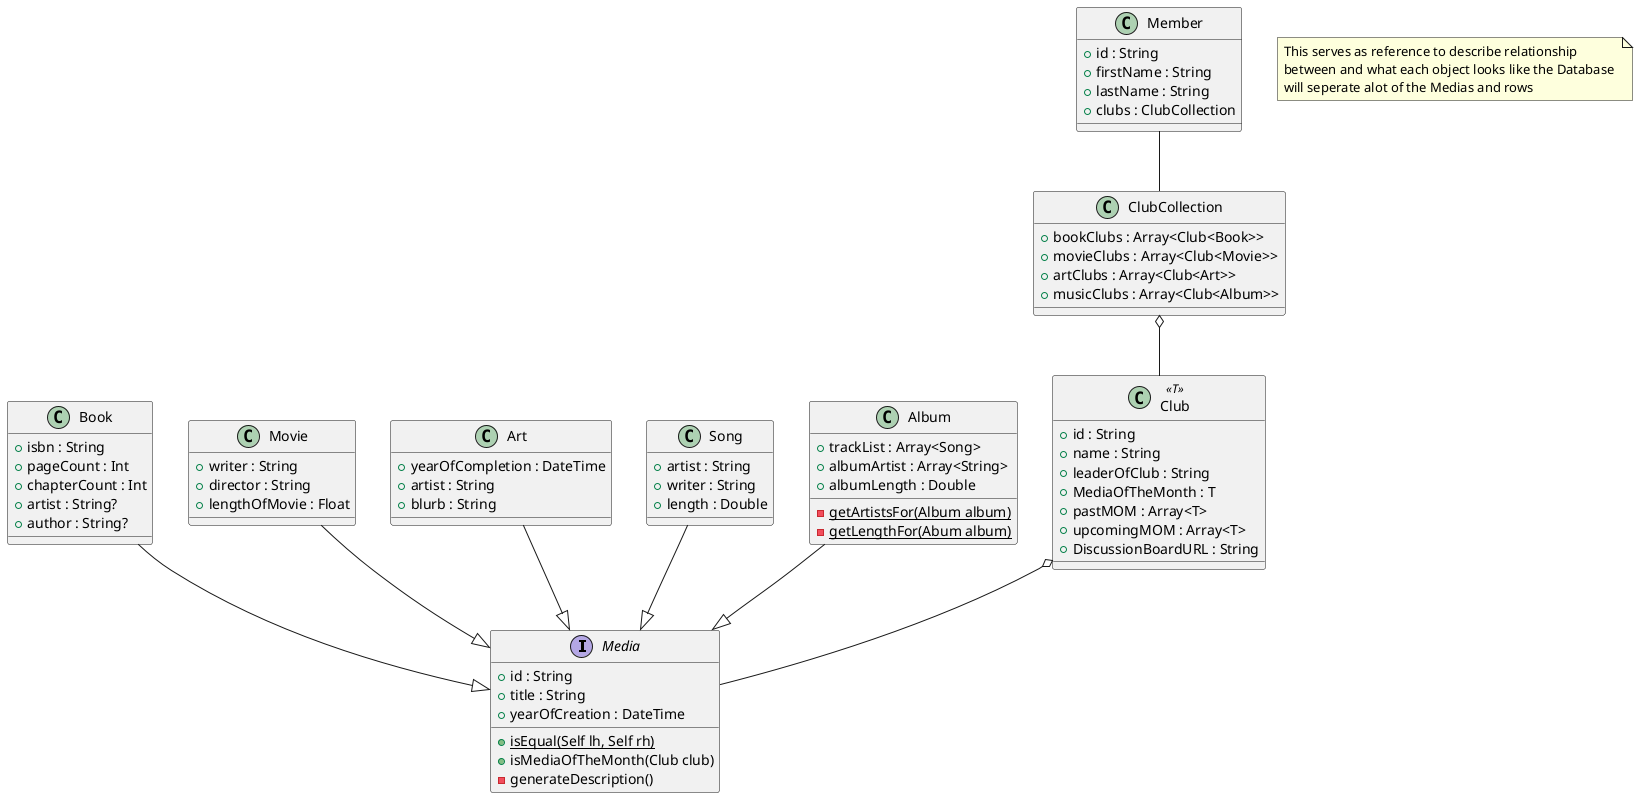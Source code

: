 @startuml "Creator Media Club Project"
skinparam defaultFontName Ariel
interface Media {

    + {field} id : String
    + {field} title : String
    + {field} yearOfCreation : DateTime

    + {static} {method} isEqual(Self lh, Self rh)
    + {method} isMediaOfTheMonth(Club club)
    - {method} generateDescription()
}

class Book {
    + {field} isbn : String
    + {field} pageCount : Int
    + {field} chapterCount : Int
    + {field} artist : String?
    + {field} author : String?
}

class Movie {
    + {field} writer : String
    + {field} director : String
    + {field} lengthOfMovie : Float
}

class Art {
    + {field} yearOfCompletion : DateTime
    + {field} artist : String
    + {field} blurb : String
}

class Song {
    + {field} artist : String
    + {field} writer : String
    + {field} length : Double
}

class Album {
    + {field} trackList : Array<Song>
    + {field} albumArtist : Array<String>
    + {field} albumLength : Double

    - {static} {method} getArtistsFor(Album album)
    - {static} {method} getLengthFor(Abum album)
}

Book --|> Media
Movie --|> Media
Art --|> Media
Song --|> Media
Album --|> Media

class Club <<T>> {
    + {field} id : String
    + {field} name : String
    + {field} leaderOfClub : String
    + {field} MediaOfTheMonth : T
    + {field} pastMOM : Array<T>
    + {field} upcomingMOM : Array<T>
    + {field} DiscussionBoardURL : String
}

class ClubCollection {
    + {field} bookClubs : Array<Club<Book>>
    + {field} movieClubs : Array<Club<Movie>>
    + {field} artClubs : Array<Club<Art>>
    + {field} musicClubs : Array<Club<Album>>
}

class Member {
    + {field} id : String
    + {field} firstName : String
    + {field} lastName : String
    + {field} clubs : ClubCollection
}

ClubCollection o-- Club
Club o-- Media
Member -- ClubCollection

note as N1
This serves as reference to describe relationship 
between and what each object looks like the Database 
will seperate alot of the Medias and rows
endnote

@enduml